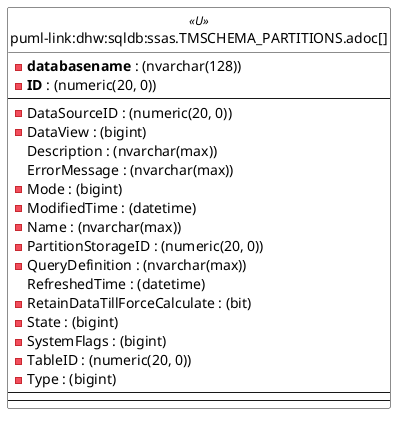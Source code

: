 @startuml
left to right direction
'top to bottom direction
hide circle
'avoide "." issues:
set namespaceSeparator none


skinparam class {
  BackgroundColor White
  BackgroundColor<<FN>> Yellow
  BackgroundColor<<FS>> Yellow
  BackgroundColor<<FT>> LightGray
  BackgroundColor<<IF>> Yellow
  BackgroundColor<<IS>> Yellow
  BackgroundColor<<P>> Aqua
  BackgroundColor<<PC>> Aqua
  BackgroundColor<<SN>> Yellow
  BackgroundColor<<SO>> SlateBlue
  BackgroundColor<<TF>> LightGray
  BackgroundColor<<TR>> Tomato
  BackgroundColor<<U>> White
  BackgroundColor<<V>> WhiteSmoke
  BackgroundColor<<X>> Aqua
  BackgroundColor<<external>> AliceBlue
}


entity "puml-link:dhw:sqldb:ssas.TMSCHEMA_PARTITIONS.adoc[]" as ssas.TMSCHEMA_PARTITIONS << U >> {
  - **databasename** : (nvarchar(128))
  - **ID** : (numeric(20, 0))
  --
  - DataSourceID : (numeric(20, 0))
  - DataView : (bigint)
  Description : (nvarchar(max))
  ErrorMessage : (nvarchar(max))
  - Mode : (bigint)
  - ModifiedTime : (datetime)
  - Name : (nvarchar(max))
  - PartitionStorageID : (numeric(20, 0))
  - QueryDefinition : (nvarchar(max))
  RefreshedTime : (datetime)
  - RetainDataTillForceCalculate : (bit)
  - State : (bigint)
  - SystemFlags : (bigint)
  - TableID : (numeric(20, 0))
  - Type : (bigint)
  --
  --
}



@enduml

